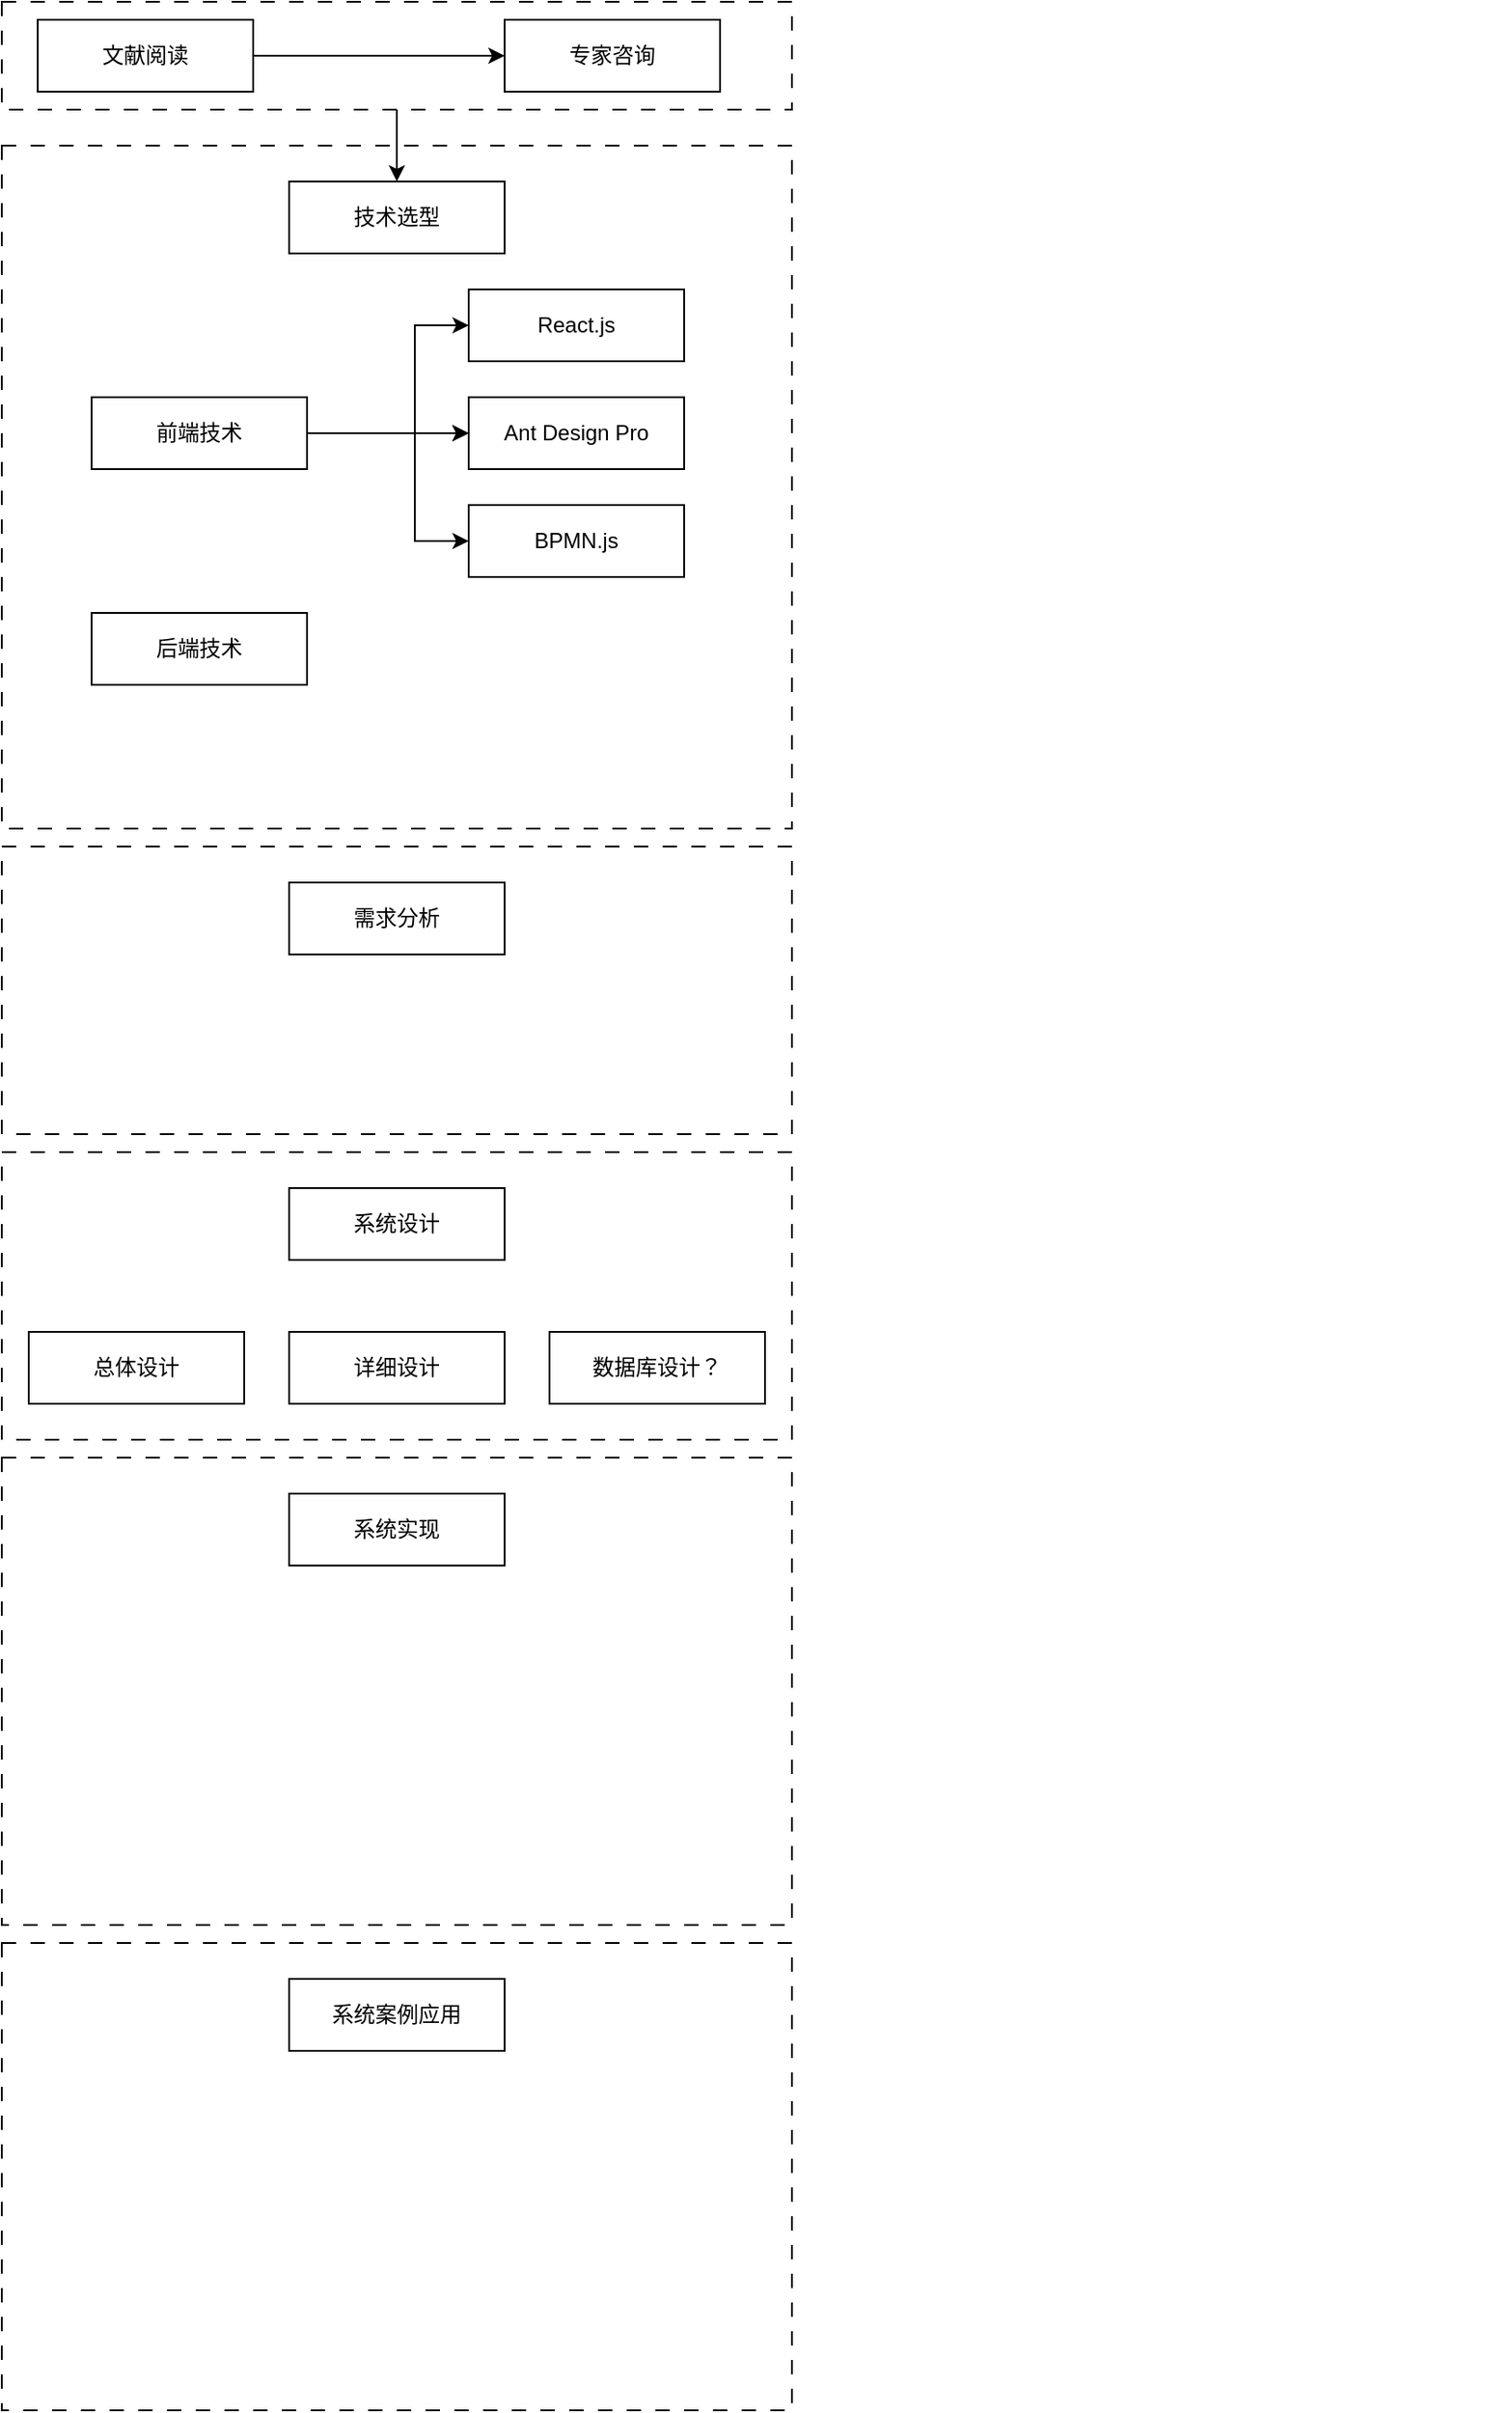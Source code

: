 <mxfile version="21.2.3" type="github">
  <diagram name="第 1 页" id="gvvvwDGwYdc-F95-gQ5J">
    <mxGraphModel dx="954" dy="591" grid="1" gridSize="10" guides="1" tooltips="1" connect="1" arrows="1" fold="1" page="1" pageScale="1" pageWidth="827" pageHeight="1169" math="0" shadow="0">
      <root>
        <mxCell id="0" />
        <mxCell id="1" parent="0" />
        <mxCell id="WhTbvDPNfGWsVlGT7gJu-6" style="edgeStyle=orthogonalEdgeStyle;rounded=0;orthogonalLoop=1;jettySize=auto;html=1;entryX=0.5;entryY=0;entryDx=0;entryDy=0;" edge="1" parent="1" source="WhTbvDPNfGWsVlGT7gJu-1" target="WhTbvDPNfGWsVlGT7gJu-7">
          <mxGeometry relative="1" as="geometry" />
        </mxCell>
        <mxCell id="WhTbvDPNfGWsVlGT7gJu-1" value="" style="rounded=0;whiteSpace=wrap;html=1;fillColor=none;dashed=1;dashPattern=8 8;" vertex="1" parent="1">
          <mxGeometry x="150" y="10" width="440" height="60" as="geometry" />
        </mxCell>
        <mxCell id="WhTbvDPNfGWsVlGT7gJu-4" value="" style="edgeStyle=orthogonalEdgeStyle;rounded=0;orthogonalLoop=1;jettySize=auto;html=1;" edge="1" parent="1" source="WhTbvDPNfGWsVlGT7gJu-2" target="WhTbvDPNfGWsVlGT7gJu-3">
          <mxGeometry relative="1" as="geometry" />
        </mxCell>
        <mxCell id="WhTbvDPNfGWsVlGT7gJu-2" value="文献阅读" style="rounded=0;whiteSpace=wrap;html=1;" vertex="1" parent="1">
          <mxGeometry x="170" y="20" width="120" height="40" as="geometry" />
        </mxCell>
        <mxCell id="WhTbvDPNfGWsVlGT7gJu-3" value="专家咨询" style="rounded=0;whiteSpace=wrap;html=1;" vertex="1" parent="1">
          <mxGeometry x="430" y="20" width="120" height="40" as="geometry" />
        </mxCell>
        <mxCell id="WhTbvDPNfGWsVlGT7gJu-7" value="技术选型" style="rounded=0;whiteSpace=wrap;html=1;" vertex="1" parent="1">
          <mxGeometry x="310" y="110" width="120" height="40" as="geometry" />
        </mxCell>
        <mxCell id="WhTbvDPNfGWsVlGT7gJu-22" value="" style="rounded=0;whiteSpace=wrap;html=1;fillColor=none;dashed=1;dashPattern=8 8;" vertex="1" parent="1">
          <mxGeometry x="150" y="480" width="440" height="160" as="geometry" />
        </mxCell>
        <mxCell id="WhTbvDPNfGWsVlGT7gJu-24" value="需求分析" style="rounded=0;whiteSpace=wrap;html=1;" vertex="1" parent="1">
          <mxGeometry x="310" y="500" width="120" height="40" as="geometry" />
        </mxCell>
        <mxCell id="WhTbvDPNfGWsVlGT7gJu-25" value="" style="rounded=0;whiteSpace=wrap;html=1;fillColor=none;dashed=1;dashPattern=8 8;" vertex="1" parent="1">
          <mxGeometry x="150" y="650" width="440" height="160" as="geometry" />
        </mxCell>
        <mxCell id="WhTbvDPNfGWsVlGT7gJu-26" value="系统设计" style="rounded=0;whiteSpace=wrap;html=1;" vertex="1" parent="1">
          <mxGeometry x="310" y="670" width="120" height="40" as="geometry" />
        </mxCell>
        <mxCell id="WhTbvDPNfGWsVlGT7gJu-27" value="详细设计" style="rounded=0;whiteSpace=wrap;html=1;" vertex="1" parent="1">
          <mxGeometry x="310" y="750" width="120" height="40" as="geometry" />
        </mxCell>
        <mxCell id="WhTbvDPNfGWsVlGT7gJu-28" value="总体设计" style="rounded=0;whiteSpace=wrap;html=1;" vertex="1" parent="1">
          <mxGeometry x="165" y="750" width="120" height="40" as="geometry" />
        </mxCell>
        <mxCell id="WhTbvDPNfGWsVlGT7gJu-29" value="数据库设计？" style="rounded=0;whiteSpace=wrap;html=1;" vertex="1" parent="1">
          <mxGeometry x="455" y="750" width="120" height="40" as="geometry" />
        </mxCell>
        <mxCell id="WhTbvDPNfGWsVlGT7gJu-30" value="" style="group" vertex="1" connectable="0" parent="1">
          <mxGeometry x="210" y="260" width="780" height="290" as="geometry" />
        </mxCell>
        <mxCell id="WhTbvDPNfGWsVlGT7gJu-8" value="前端技术" style="rounded=0;whiteSpace=wrap;html=1;" vertex="1" parent="WhTbvDPNfGWsVlGT7gJu-30">
          <mxGeometry x="-10" y="-30" width="120" height="40" as="geometry" />
        </mxCell>
        <mxCell id="WhTbvDPNfGWsVlGT7gJu-10" value="React.js" style="rounded=0;whiteSpace=wrap;html=1;" vertex="1" parent="WhTbvDPNfGWsVlGT7gJu-30">
          <mxGeometry x="200" y="-90" width="120" height="40" as="geometry" />
        </mxCell>
        <mxCell id="WhTbvDPNfGWsVlGT7gJu-13" value="" style="edgeStyle=orthogonalEdgeStyle;rounded=0;orthogonalLoop=1;jettySize=auto;html=1;" edge="1" parent="WhTbvDPNfGWsVlGT7gJu-30" source="WhTbvDPNfGWsVlGT7gJu-8" target="WhTbvDPNfGWsVlGT7gJu-10">
          <mxGeometry relative="1" as="geometry">
            <Array as="points">
              <mxPoint x="170" y="-10" />
              <mxPoint x="170" y="-70" />
            </Array>
          </mxGeometry>
        </mxCell>
        <mxCell id="WhTbvDPNfGWsVlGT7gJu-16" value="BPMN.js" style="rounded=0;whiteSpace=wrap;html=1;" vertex="1" parent="WhTbvDPNfGWsVlGT7gJu-30">
          <mxGeometry x="200" y="30" width="120" height="40" as="geometry" />
        </mxCell>
        <mxCell id="WhTbvDPNfGWsVlGT7gJu-21" style="edgeStyle=orthogonalEdgeStyle;rounded=0;orthogonalLoop=1;jettySize=auto;html=1;entryX=0;entryY=0.5;entryDx=0;entryDy=0;" edge="1" parent="WhTbvDPNfGWsVlGT7gJu-30" source="WhTbvDPNfGWsVlGT7gJu-8" target="WhTbvDPNfGWsVlGT7gJu-16">
          <mxGeometry relative="1" as="geometry">
            <Array as="points">
              <mxPoint x="170" y="-10" />
              <mxPoint x="170" y="50" />
            </Array>
          </mxGeometry>
        </mxCell>
        <mxCell id="WhTbvDPNfGWsVlGT7gJu-20" value="" style="edgeStyle=orthogonalEdgeStyle;rounded=0;orthogonalLoop=1;jettySize=auto;html=1;" edge="1" parent="WhTbvDPNfGWsVlGT7gJu-30" source="WhTbvDPNfGWsVlGT7gJu-8" target="WhTbvDPNfGWsVlGT7gJu-18">
          <mxGeometry relative="1" as="geometry">
            <mxPoint x="110" y="-10" as="sourcePoint" />
            <mxPoint x="270" y="30" as="targetPoint" />
          </mxGeometry>
        </mxCell>
        <mxCell id="WhTbvDPNfGWsVlGT7gJu-18" value="Ant Design Pro" style="rounded=0;whiteSpace=wrap;html=1;" vertex="1" parent="WhTbvDPNfGWsVlGT7gJu-30">
          <mxGeometry x="200" y="-30" width="120" height="40" as="geometry" />
        </mxCell>
        <mxCell id="WhTbvDPNfGWsVlGT7gJu-5" value="" style="rounded=0;whiteSpace=wrap;html=1;fillColor=none;dashed=1;dashPattern=8 8;movable=1;resizable=1;rotatable=1;deletable=1;editable=1;locked=0;connectable=1;" vertex="1" parent="WhTbvDPNfGWsVlGT7gJu-30">
          <mxGeometry x="-60" y="-170" width="440" height="380" as="geometry" />
        </mxCell>
        <mxCell id="WhTbvDPNfGWsVlGT7gJu-19" style="edgeStyle=orthogonalEdgeStyle;rounded=0;orthogonalLoop=1;jettySize=auto;html=1;" edge="1" parent="WhTbvDPNfGWsVlGT7gJu-30" source="WhTbvDPNfGWsVlGT7gJu-8" target="WhTbvDPNfGWsVlGT7gJu-18">
          <mxGeometry relative="1" as="geometry" />
        </mxCell>
        <mxCell id="WhTbvDPNfGWsVlGT7gJu-9" value="后端技术" style="rounded=0;whiteSpace=wrap;html=1;" vertex="1" parent="WhTbvDPNfGWsVlGT7gJu-30">
          <mxGeometry x="-10" y="90" width="120" height="40" as="geometry" />
        </mxCell>
        <mxCell id="WhTbvDPNfGWsVlGT7gJu-31" value="" style="rounded=0;whiteSpace=wrap;html=1;fillColor=none;dashed=1;dashPattern=8 8;" vertex="1" parent="1">
          <mxGeometry x="150" y="820" width="440" height="260" as="geometry" />
        </mxCell>
        <mxCell id="WhTbvDPNfGWsVlGT7gJu-32" value="系统实现" style="rounded=0;whiteSpace=wrap;html=1;" vertex="1" parent="1">
          <mxGeometry x="310" y="840" width="120" height="40" as="geometry" />
        </mxCell>
        <mxCell id="WhTbvDPNfGWsVlGT7gJu-33" value="" style="rounded=0;whiteSpace=wrap;html=1;fillColor=none;dashed=1;dashPattern=8 8;" vertex="1" parent="1">
          <mxGeometry x="150" y="1090" width="440" height="260" as="geometry" />
        </mxCell>
        <mxCell id="WhTbvDPNfGWsVlGT7gJu-34" value="系统案例应用" style="rounded=0;whiteSpace=wrap;html=1;" vertex="1" parent="1">
          <mxGeometry x="310" y="1110" width="120" height="40" as="geometry" />
        </mxCell>
      </root>
    </mxGraphModel>
  </diagram>
</mxfile>
